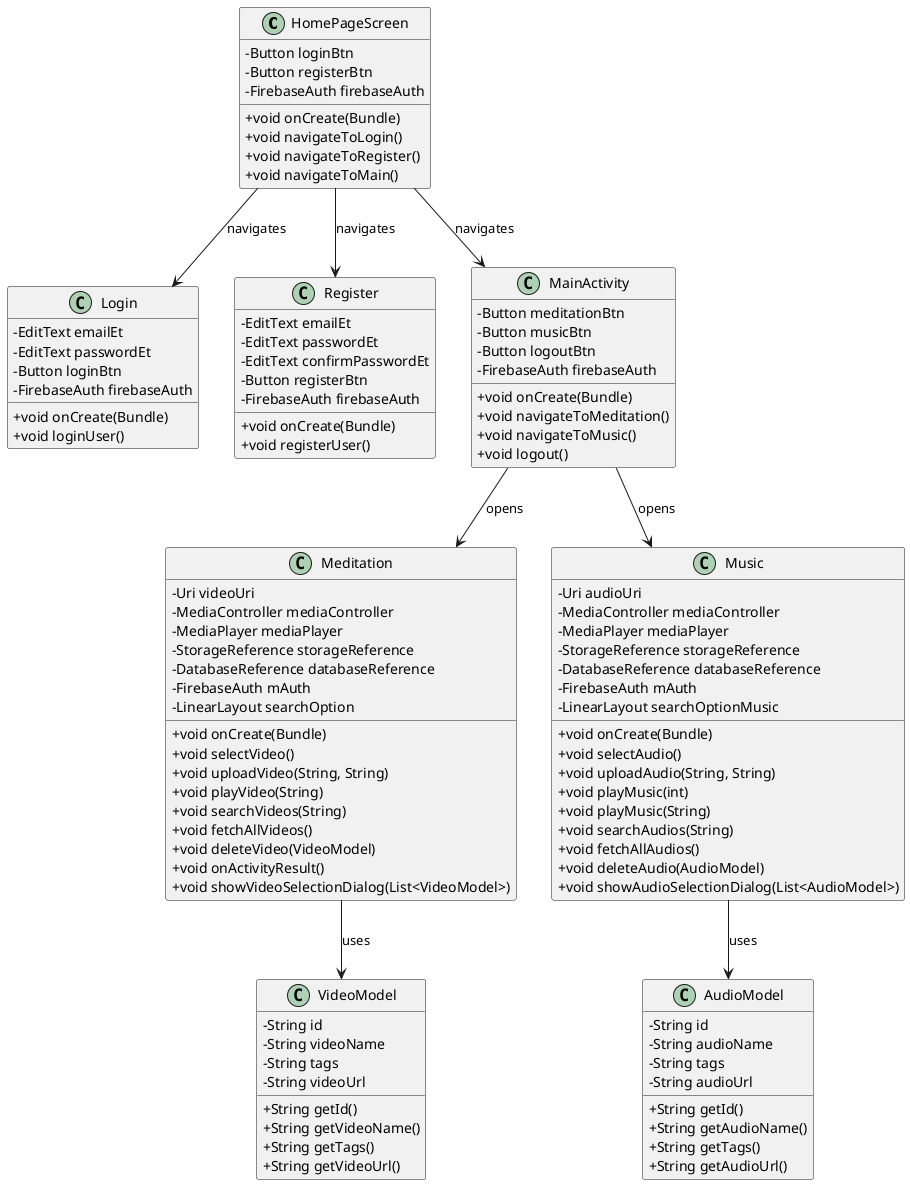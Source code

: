 @startuml

skinparam classAttributeIconSize 0

' Core Classes
class HomePageScreen {
    - Button loginBtn
    - Button registerBtn
    - FirebaseAuth firebaseAuth
    + void onCreate(Bundle)
    + void navigateToLogin()
    + void navigateToRegister()
    + void navigateToMain()
}

class Login {
    - EditText emailEt
    - EditText passwordEt
    - Button loginBtn
    - FirebaseAuth firebaseAuth
    + void onCreate(Bundle)
    + void loginUser()
}

class Register {
    - EditText emailEt
    - EditText passwordEt
    - EditText confirmPasswordEt
    - Button registerBtn
    - FirebaseAuth firebaseAuth
    + void onCreate(Bundle)
    + void registerUser()
}

class MainActivity {
    - Button meditationBtn
    - Button musicBtn
    - Button logoutBtn
    - FirebaseAuth firebaseAuth
    + void onCreate(Bundle)
    + void navigateToMeditation()
    + void navigateToMusic()
    + void logout()
}

class Meditation {
    - Uri videoUri
    - MediaController mediaController
    - MediaPlayer mediaPlayer
    - StorageReference storageReference
    - DatabaseReference databaseReference
    - FirebaseAuth mAuth
    - LinearLayout searchOption
    + void onCreate(Bundle)
    + void selectVideo()
    + void uploadVideo(String, String)
    + void playVideo(String)
    + void searchVideos(String)
    + void fetchAllVideos()
    + void deleteVideo(VideoModel)
    + void onActivityResult()
    + void showVideoSelectionDialog(List<VideoModel>)
}

class Music {
    - Uri audioUri
    - MediaController mediaController
    - MediaPlayer mediaPlayer
    - StorageReference storageReference
    - DatabaseReference databaseReference
    - FirebaseAuth mAuth
    - LinearLayout searchOptionMusic
    + void onCreate(Bundle)
    + void selectAudio()
    + void uploadAudio(String, String)
    + void playMusic(int)
    + void playMusic(String)
    + void searchAudios(String)
    + void fetchAllAudios()
    + void deleteAudio(AudioModel)
    + void showAudioSelectionDialog(List<AudioModel>)
}

class VideoModel {
    - String id
    - String videoName
    - String tags
    - String videoUrl
    + String getId()
    + String getVideoName()
    + String getTags()
    + String getVideoUrl()
}

class AudioModel {
    - String id
    - String audioName
    - String tags
    - String audioUrl
    + String getId()
    + String getAudioName()
    + String getTags()
    + String getAudioUrl()
}

' Relationships
HomePageScreen --> Login : navigates
HomePageScreen --> Register : navigates
HomePageScreen --> MainActivity : navigates
MainActivity --> Meditation : opens
MainActivity --> Music : opens
Meditation --> VideoModel : uses
Music --> AudioModel : uses

@enduml

